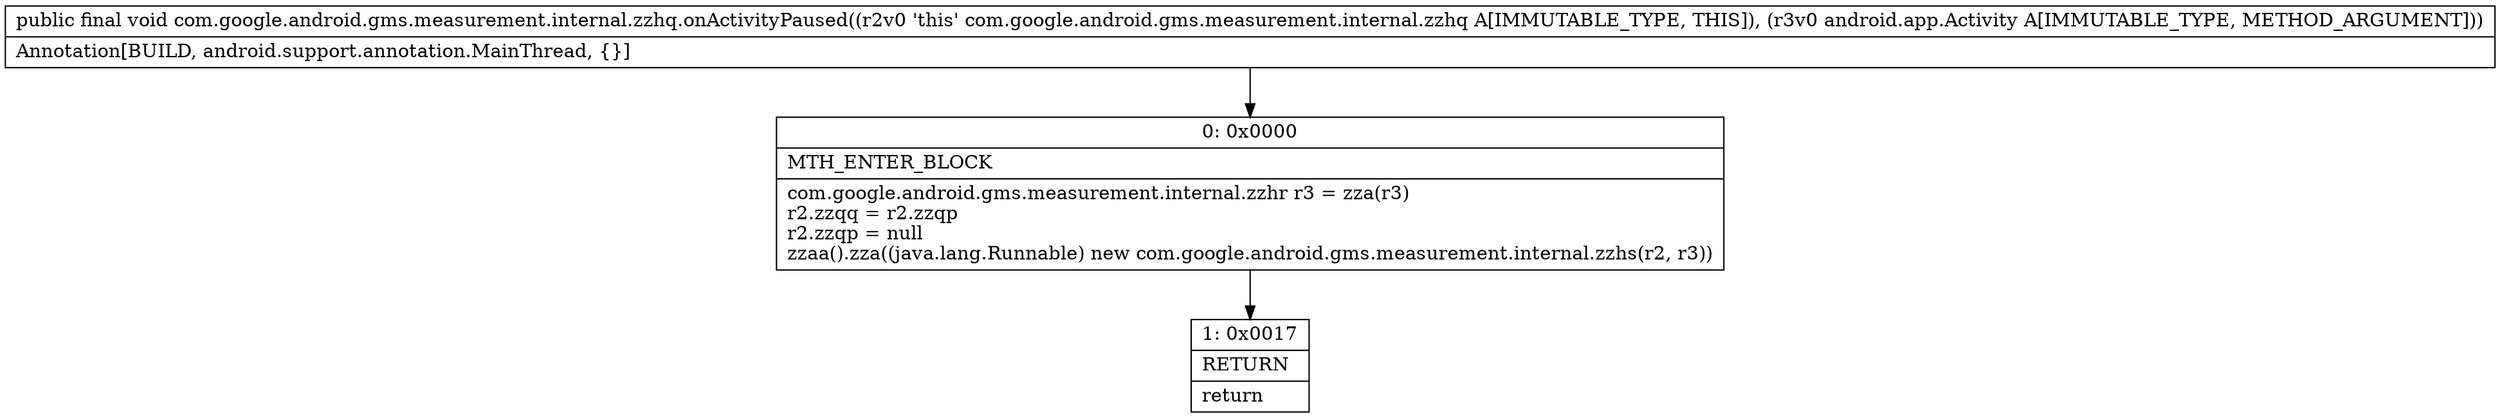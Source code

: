 digraph "CFG forcom.google.android.gms.measurement.internal.zzhq.onActivityPaused(Landroid\/app\/Activity;)V" {
Node_0 [shape=record,label="{0\:\ 0x0000|MTH_ENTER_BLOCK\l|com.google.android.gms.measurement.internal.zzhr r3 = zza(r3)\lr2.zzqq = r2.zzqp\lr2.zzqp = null\lzzaa().zza((java.lang.Runnable) new com.google.android.gms.measurement.internal.zzhs(r2, r3))\l}"];
Node_1 [shape=record,label="{1\:\ 0x0017|RETURN\l|return\l}"];
MethodNode[shape=record,label="{public final void com.google.android.gms.measurement.internal.zzhq.onActivityPaused((r2v0 'this' com.google.android.gms.measurement.internal.zzhq A[IMMUTABLE_TYPE, THIS]), (r3v0 android.app.Activity A[IMMUTABLE_TYPE, METHOD_ARGUMENT]))  | Annotation[BUILD, android.support.annotation.MainThread, \{\}]\l}"];
MethodNode -> Node_0;
Node_0 -> Node_1;
}

